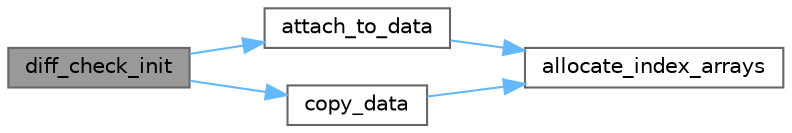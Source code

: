 digraph "diff_check_init"
{
 // LATEX_PDF_SIZE
  bgcolor="transparent";
  edge [fontname=Helvetica,fontsize=10,labelfontname=Helvetica,labelfontsize=10];
  node [fontname=Helvetica,fontsize=10,shape=box,height=0.2,width=0.4];
  rankdir="LR";
  Node1 [label="diff_check_init",height=0.2,width=0.4,color="gray40", fillcolor="grey60", style="filled", fontcolor="black",tooltip=" "];
  Node1 -> Node2 [color="steelblue1",style="solid"];
  Node2 [label="attach_to_data",height=0.2,width=0.4,color="grey40", fillcolor="white", style="filled",URL="$debug__diff__check_8c.html#ada14e583f1d670929be2e9f85c06b5cc",tooltip=" "];
  Node2 -> Node3 [color="steelblue1",style="solid"];
  Node3 [label="allocate_index_arrays",height=0.2,width=0.4,color="grey40", fillcolor="white", style="filled",URL="$debug__diff__check_8c.html#af8d6f62e96ac7ffc1ac08d849d2a6e94",tooltip=" "];
  Node1 -> Node4 [color="steelblue1",style="solid"];
  Node4 [label="copy_data",height=0.2,width=0.4,color="grey40", fillcolor="white", style="filled",URL="$debug__diff__check_8c.html#a9305fcec61894ad9c854522dd760cef7",tooltip=" "];
  Node4 -> Node3 [color="steelblue1",style="solid"];
}
